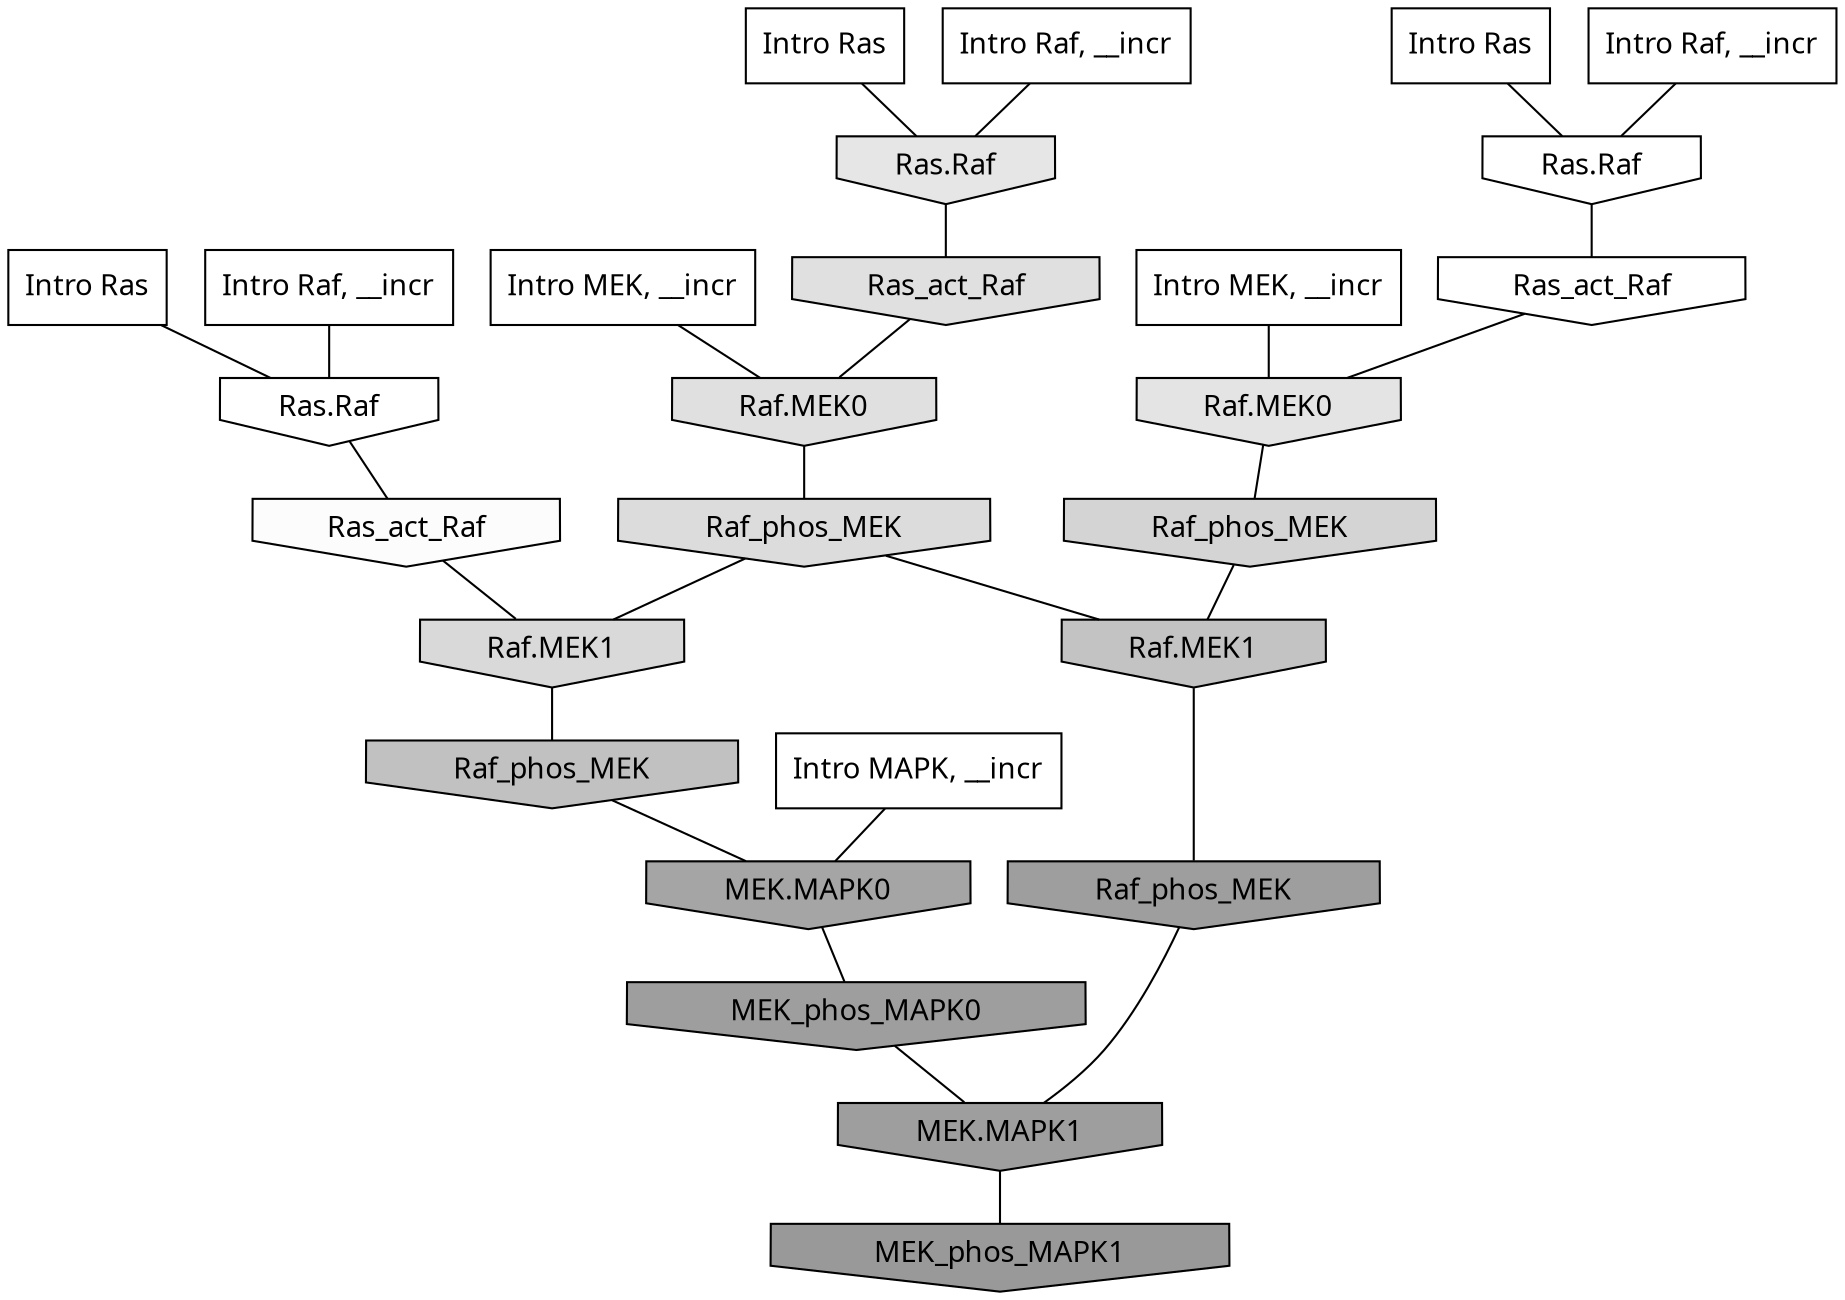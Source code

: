 digraph G{
  rankdir="TB";
  ranksep=0.30;
  node [fontname="CMU Serif"];
  edge [fontname="CMU Serif"];
  
  24 [label="Intro Ras", shape=rectangle, style=filled, fillcolor="0.000 0.000 1.000"]
  
  29 [label="Intro Ras", shape=rectangle, style=filled, fillcolor="0.000 0.000 1.000"]
  
  41 [label="Intro Ras", shape=rectangle, style=filled, fillcolor="0.000 0.000 1.000"]
  
  120 [label="Intro Raf, __incr", shape=rectangle, style=filled, fillcolor="0.000 0.000 1.000"]
  
  277 [label="Intro Raf, __incr", shape=rectangle, style=filled, fillcolor="0.000 0.000 1.000"]
  
  1018 [label="Intro Raf, __incr", shape=rectangle, style=filled, fillcolor="0.000 0.000 1.000"]
  
  1869 [label="Intro MEK, __incr", shape=rectangle, style=filled, fillcolor="0.000 0.000 1.000"]
  
  2099 [label="Intro MEK, __incr", shape=rectangle, style=filled, fillcolor="0.000 0.000 1.000"]
  
  2185 [label="Intro MAPK, __incr", shape=rectangle, style=filled, fillcolor="0.000 0.000 1.000"]
  
  3256 [label="Ras.Raf", shape=invhouse, style=filled, fillcolor="0.000 0.000 1.000"]
  
  3259 [label="Ras.Raf", shape=invhouse, style=filled, fillcolor="0.000 0.000 1.000"]
  
  3299 [label="Ras_act_Raf", shape=invhouse, style=filled, fillcolor="0.000 0.000 1.000"]
  
  3404 [label="Ras_act_Raf", shape=invhouse, style=filled, fillcolor="0.000 0.000 0.986"]
  
  4434 [label="Ras.Raf", shape=invhouse, style=filled, fillcolor="0.000 0.000 0.899"]
  
  4549 [label="Raf.MEK0", shape=invhouse, style=filled, fillcolor="0.000 0.000 0.892"]
  
  4821 [label="Ras_act_Raf", shape=invhouse, style=filled, fillcolor="0.000 0.000 0.876"]
  
  4823 [label="Raf.MEK0", shape=invhouse, style=filled, fillcolor="0.000 0.000 0.876"]
  
  5048 [label="Raf_phos_MEK", shape=invhouse, style=filled, fillcolor="0.000 0.000 0.861"]
  
  5263 [label="Raf.MEK1", shape=invhouse, style=filled, fillcolor="0.000 0.000 0.850"]
  
  5620 [label="Raf_phos_MEK", shape=invhouse, style=filled, fillcolor="0.000 0.000 0.830"]
  
  7285 [label="Raf.MEK1", shape=invhouse, style=filled, fillcolor="0.000 0.000 0.762"]
  
  7446 [label="Raf_phos_MEK", shape=invhouse, style=filled, fillcolor="0.000 0.000 0.757"]
  
  12250 [label="MEK.MAPK0", shape=invhouse, style=filled, fillcolor="0.000 0.000 0.648"]
  
  14011 [label="MEK_phos_MAPK0", shape=invhouse, style=filled, fillcolor="0.000 0.000 0.621"]
  
  14056 [label="Raf_phos_MEK", shape=invhouse, style=filled, fillcolor="0.000 0.000 0.621"]
  
  14058 [label="MEK.MAPK1", shape=invhouse, style=filled, fillcolor="0.000 0.000 0.621"]
  
  15527 [label="MEK_phos_MAPK1", shape=invhouse, style=filled, fillcolor="0.000 0.000 0.600"]
  
  
  14058 -> 15527 [dir=none, color="0.000 0.000 0.000"] 
  14056 -> 14058 [dir=none, color="0.000 0.000 0.000"] 
  14011 -> 14058 [dir=none, color="0.000 0.000 0.000"] 
  12250 -> 14011 [dir=none, color="0.000 0.000 0.000"] 
  7446 -> 12250 [dir=none, color="0.000 0.000 0.000"] 
  7285 -> 14056 [dir=none, color="0.000 0.000 0.000"] 
  5620 -> 7285 [dir=none, color="0.000 0.000 0.000"] 
  5263 -> 7446 [dir=none, color="0.000 0.000 0.000"] 
  5048 -> 5263 [dir=none, color="0.000 0.000 0.000"] 
  5048 -> 7285 [dir=none, color="0.000 0.000 0.000"] 
  4823 -> 5048 [dir=none, color="0.000 0.000 0.000"] 
  4821 -> 4823 [dir=none, color="0.000 0.000 0.000"] 
  4549 -> 5620 [dir=none, color="0.000 0.000 0.000"] 
  4434 -> 4821 [dir=none, color="0.000 0.000 0.000"] 
  3404 -> 5263 [dir=none, color="0.000 0.000 0.000"] 
  3299 -> 4549 [dir=none, color="0.000 0.000 0.000"] 
  3259 -> 3299 [dir=none, color="0.000 0.000 0.000"] 
  3256 -> 3404 [dir=none, color="0.000 0.000 0.000"] 
  2185 -> 12250 [dir=none, color="0.000 0.000 0.000"] 
  2099 -> 4549 [dir=none, color="0.000 0.000 0.000"] 
  1869 -> 4823 [dir=none, color="0.000 0.000 0.000"] 
  1018 -> 3259 [dir=none, color="0.000 0.000 0.000"] 
  277 -> 3256 [dir=none, color="0.000 0.000 0.000"] 
  120 -> 4434 [dir=none, color="0.000 0.000 0.000"] 
  41 -> 3259 [dir=none, color="0.000 0.000 0.000"] 
  29 -> 4434 [dir=none, color="0.000 0.000 0.000"] 
  24 -> 3256 [dir=none, color="0.000 0.000 0.000"] 
  
  }
